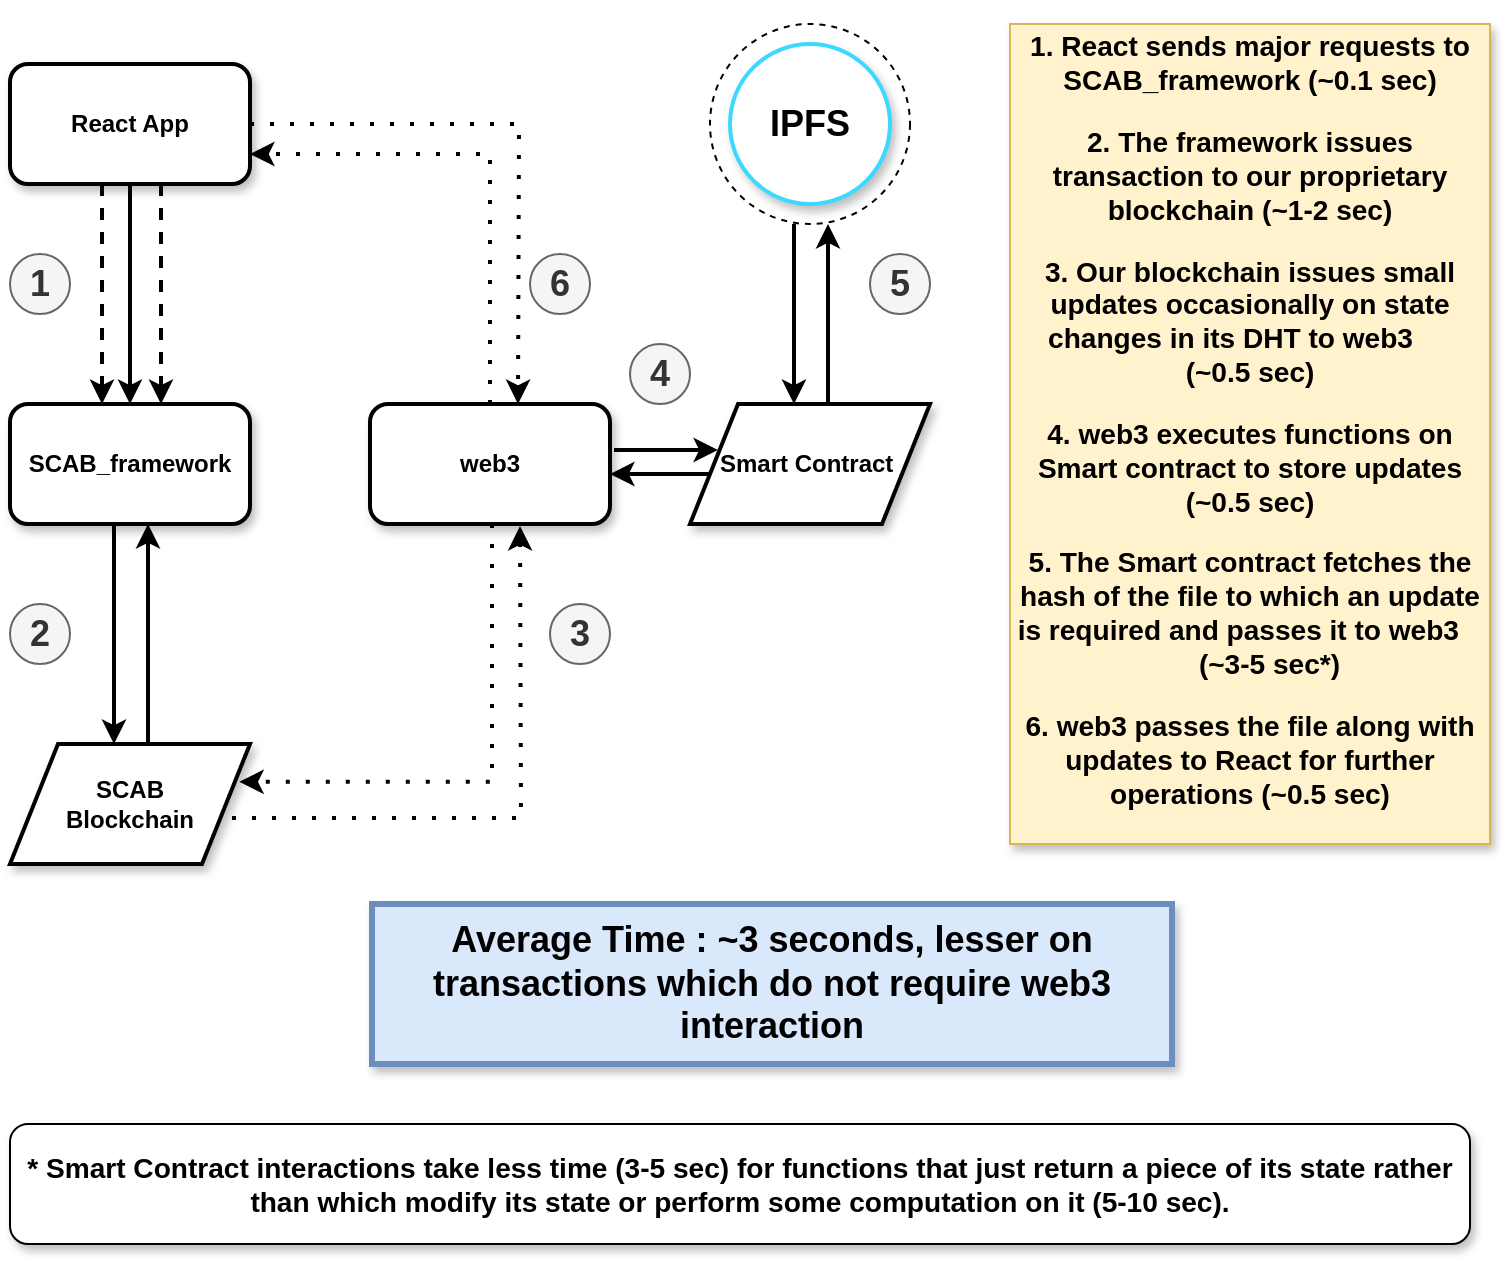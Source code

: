 <mxfile version="12.8.5" type="device"><diagram id="8Vr4UcVs7VsTHxj_2o2m" name="Page-1"><mxGraphModel dx="1422" dy="719" grid="1" gridSize="10" guides="1" tooltips="1" connect="1" arrows="1" fold="1" page="1" pageScale="1" pageWidth="827" pageHeight="1169" math="0" shadow="0"><root><mxCell id="0"/><mxCell id="1" parent="0"/><mxCell id="xr_Uk9RzrpObq3qrWg0u-3" style="edgeStyle=orthogonalEdgeStyle;rounded=0;orthogonalLoop=1;jettySize=auto;html=1;strokeWidth=2;" edge="1" parent="1" source="xr_Uk9RzrpObq3qrWg0u-1" target="xr_Uk9RzrpObq3qrWg0u-2"><mxGeometry relative="1" as="geometry"/></mxCell><mxCell id="xr_Uk9RzrpObq3qrWg0u-56" style="edgeStyle=orthogonalEdgeStyle;rounded=0;orthogonalLoop=1;jettySize=auto;html=1;dashed=1;dashPattern=1 4;strokeWidth=2;exitX=1;exitY=0.5;exitDx=0;exitDy=0;" edge="1" parent="1" source="xr_Uk9RzrpObq3qrWg0u-1"><mxGeometry relative="1" as="geometry"><mxPoint x="194" y="200" as="sourcePoint"/><mxPoint x="314" y="340" as="targetPoint"/></mxGeometry></mxCell><mxCell id="xr_Uk9RzrpObq3qrWg0u-1" value="&lt;b&gt;React App&lt;/b&gt;" style="rounded=1;whiteSpace=wrap;html=1;shadow=1;strokeWidth=2;" vertex="1" parent="1"><mxGeometry x="60" y="170" width="120" height="60" as="geometry"/></mxCell><mxCell id="xr_Uk9RzrpObq3qrWg0u-53" style="edgeStyle=orthogonalEdgeStyle;rounded=0;orthogonalLoop=1;jettySize=auto;html=1;entryX=0.5;entryY=0;entryDx=0;entryDy=0;strokeWidth=2;" edge="1" parent="1"><mxGeometry relative="1" as="geometry"><mxPoint x="112" y="400" as="sourcePoint"/><mxPoint x="112" y="510" as="targetPoint"/></mxGeometry></mxCell><mxCell id="xr_Uk9RzrpObq3qrWg0u-2" value="&lt;b&gt;SCAB_framework&lt;/b&gt;" style="rounded=1;whiteSpace=wrap;html=1;shadow=1;strokeWidth=2;" vertex="1" parent="1"><mxGeometry x="60" y="340" width="120" height="60" as="geometry"/></mxCell><mxCell id="xr_Uk9RzrpObq3qrWg0u-58" style="edgeStyle=orthogonalEdgeStyle;rounded=0;orthogonalLoop=1;jettySize=auto;html=1;entryX=1;entryY=0.5;entryDx=0;entryDy=0;strokeWidth=2;" edge="1" parent="1"><mxGeometry relative="1" as="geometry"><mxPoint x="412" y="375" as="sourcePoint"/><mxPoint x="360" y="375" as="targetPoint"/></mxGeometry></mxCell><mxCell id="xr_Uk9RzrpObq3qrWg0u-64" style="edgeStyle=orthogonalEdgeStyle;rounded=0;orthogonalLoop=1;jettySize=auto;html=1;entryX=0.5;entryY=1;entryDx=0;entryDy=0;strokeWidth=2;" edge="1" parent="1"><mxGeometry relative="1" as="geometry"><mxPoint x="469" y="340" as="sourcePoint"/><mxPoint x="469" y="250" as="targetPoint"/></mxGeometry></mxCell><mxCell id="xr_Uk9RzrpObq3qrWg0u-5" value="&lt;b&gt;Smart Contract&amp;nbsp;&lt;/b&gt;" style="shape=parallelogram;perimeter=parallelogramPerimeter;whiteSpace=wrap;html=1;shadow=1;strokeWidth=2;" vertex="1" parent="1"><mxGeometry x="400" y="340" width="120" height="60" as="geometry"/></mxCell><mxCell id="xr_Uk9RzrpObq3qrWg0u-20" value="&lt;h2&gt;1&lt;/h2&gt;" style="ellipse;whiteSpace=wrap;html=1;aspect=fixed;fillColor=#f5f5f5;strokeColor=#666666;fontColor=#333333;" vertex="1" parent="1"><mxGeometry x="60" y="265" width="30" height="30" as="geometry"/></mxCell><mxCell id="xr_Uk9RzrpObq3qrWg0u-22" value="&lt;h2&gt;2&lt;/h2&gt;" style="ellipse;whiteSpace=wrap;html=1;aspect=fixed;fillColor=#f5f5f5;strokeColor=#666666;fontColor=#333333;" vertex="1" parent="1"><mxGeometry x="60" y="440" width="30" height="30" as="geometry"/></mxCell><mxCell id="xr_Uk9RzrpObq3qrWg0u-23" value="&lt;h2&gt;3&lt;/h2&gt;" style="ellipse;whiteSpace=wrap;html=1;aspect=fixed;fillColor=#f5f5f5;strokeColor=#666666;fontColor=#333333;" vertex="1" parent="1"><mxGeometry x="330" y="440" width="30" height="30" as="geometry"/></mxCell><mxCell id="xr_Uk9RzrpObq3qrWg0u-24" value="&lt;h2&gt;6&lt;/h2&gt;" style="ellipse;whiteSpace=wrap;html=1;aspect=fixed;fillColor=#f5f5f5;strokeColor=#666666;fontColor=#333333;" vertex="1" parent="1"><mxGeometry x="320" y="265" width="30" height="30" as="geometry"/></mxCell><mxCell id="xr_Uk9RzrpObq3qrWg0u-30" value="&lt;h3&gt;1. React sends major requests to SCAB_framework (~0.1 sec)&lt;/h3&gt;&lt;div&gt;&lt;h3&gt;2. The framework issues transaction to our proprietary blockchain (~1-2 sec)&lt;/h3&gt;&lt;/div&gt;&lt;div&gt;&lt;h3&gt;3. Our blockchain issues small updates occasionally on state changes in its DHT to web3&amp;nbsp; &amp;nbsp; &amp;nbsp; (~0.5 sec)&lt;/h3&gt;&lt;/div&gt;&lt;div&gt;&lt;h3&gt;4. web3 executes functions on Smart contract to store updates (~0.5 sec)&lt;/h3&gt;&lt;/div&gt;&lt;div&gt;&lt;h3&gt;5. The Smart contract fetches the hash of the file to which an update is required and passes it to web3&amp;nbsp; &amp;nbsp; &amp;nbsp; &amp;nbsp; &amp;nbsp;(~3-5 sec*)&lt;/h3&gt;&lt;/div&gt;&lt;div&gt;&lt;h3&gt;6. web3 passes the file along with updates to React for further operations (~0.5 sec)&lt;/h3&gt;&lt;/div&gt;&lt;div&gt;&lt;br&gt;&lt;/div&gt;" style="rounded=0;whiteSpace=wrap;html=1;fillColor=#fff2cc;strokeColor=#d6b656;glass=0;shadow=1;comic=0;" vertex="1" parent="1"><mxGeometry x="560" y="150" width="240" height="410" as="geometry"/></mxCell><mxCell id="xr_Uk9RzrpObq3qrWg0u-37" value="&lt;h2&gt;Average Time : ~3 seconds, lesser on transactions which do not require web3 interaction&lt;/h2&gt;" style="rounded=0;whiteSpace=wrap;html=1;shadow=1;glass=0;comic=0;fillColor=#dae8fc;strokeColor=#6c8ebf;strokeWidth=3;" vertex="1" parent="1"><mxGeometry x="241" y="590" width="400" height="80" as="geometry"/></mxCell><mxCell id="xr_Uk9RzrpObq3qrWg0u-42" value="" style="endArrow=classic;html=1;strokeWidth=2;dashed=1;exitX=0.75;exitY=1;exitDx=0;exitDy=0;entryX=0.75;entryY=0;entryDx=0;entryDy=0;" edge="1" parent="1"><mxGeometry width="50" height="50" relative="1" as="geometry"><mxPoint x="135.5" y="230" as="sourcePoint"/><mxPoint x="135.5" y="340" as="targetPoint"/></mxGeometry></mxCell><mxCell id="xr_Uk9RzrpObq3qrWg0u-43" value="" style="endArrow=classic;html=1;strokeWidth=2;dashed=1;exitX=0.75;exitY=1;exitDx=0;exitDy=0;entryX=0.75;entryY=0;entryDx=0;entryDy=0;" edge="1" parent="1"><mxGeometry width="50" height="50" relative="1" as="geometry"><mxPoint x="106" y="230" as="sourcePoint"/><mxPoint x="106" y="340" as="targetPoint"/></mxGeometry></mxCell><mxCell id="xr_Uk9RzrpObq3qrWg0u-57" style="edgeStyle=orthogonalEdgeStyle;rounded=0;orthogonalLoop=1;jettySize=auto;html=1;entryX=0;entryY=0.5;entryDx=0;entryDy=0;strokeWidth=2;" edge="1" parent="1"><mxGeometry relative="1" as="geometry"><mxPoint x="362" y="363" as="sourcePoint"/><mxPoint x="414" y="363" as="targetPoint"/></mxGeometry></mxCell><mxCell id="xr_Uk9RzrpObq3qrWg0u-44" value="&lt;b&gt;web3&lt;/b&gt;" style="rounded=1;whiteSpace=wrap;html=1;shadow=1;strokeWidth=2;" vertex="1" parent="1"><mxGeometry x="240" y="340" width="120" height="60" as="geometry"/></mxCell><mxCell id="xr_Uk9RzrpObq3qrWg0u-50" style="edgeStyle=orthogonalEdgeStyle;rounded=0;orthogonalLoop=1;jettySize=auto;html=1;entryX=0.5;entryY=1;entryDx=0;entryDy=0;strokeWidth=2;" edge="1" parent="1"><mxGeometry relative="1" as="geometry"><mxPoint x="129" y="510" as="sourcePoint"/><mxPoint x="129" y="400" as="targetPoint"/></mxGeometry></mxCell><mxCell id="xr_Uk9RzrpObq3qrWg0u-54" style="edgeStyle=orthogonalEdgeStyle;rounded=0;orthogonalLoop=1;jettySize=auto;html=1;entryX=0.5;entryY=1;entryDx=0;entryDy=0;strokeWidth=2;dashed=1;dashPattern=1 4;exitX=0.925;exitY=0.617;exitDx=0;exitDy=0;exitPerimeter=0;" edge="1" parent="1" source="xr_Uk9RzrpObq3qrWg0u-47"><mxGeometry relative="1" as="geometry"><mxPoint x="183" y="541" as="sourcePoint"/><mxPoint x="315" y="401" as="targetPoint"/></mxGeometry></mxCell><mxCell id="xr_Uk9RzrpObq3qrWg0u-47" value="&lt;b&gt;SCAB&lt;br&gt;Blockchain&lt;br&gt;&lt;/b&gt;" style="shape=parallelogram;perimeter=parallelogramPerimeter;whiteSpace=wrap;html=1;shadow=1;strokeWidth=2;" vertex="1" parent="1"><mxGeometry x="60" y="510" width="120" height="60" as="geometry"/></mxCell><mxCell id="xr_Uk9RzrpObq3qrWg0u-60" style="edgeStyle=orthogonalEdgeStyle;rounded=0;orthogonalLoop=1;jettySize=auto;html=1;dashed=1;dashPattern=1 4;strokeWidth=2;entryX=1;entryY=0.75;entryDx=0;entryDy=0;exitX=0.5;exitY=0;exitDx=0;exitDy=0;" edge="1" parent="1" source="xr_Uk9RzrpObq3qrWg0u-44" target="xr_Uk9RzrpObq3qrWg0u-1"><mxGeometry relative="1" as="geometry"><mxPoint x="330" y="70" as="sourcePoint"/><mxPoint x="450" y="210" as="targetPoint"/></mxGeometry></mxCell><mxCell id="xr_Uk9RzrpObq3qrWg0u-61" style="edgeStyle=orthogonalEdgeStyle;rounded=0;orthogonalLoop=1;jettySize=auto;html=1;strokeWidth=2;dashed=1;dashPattern=1 4;entryX=1;entryY=0.75;entryDx=0;entryDy=0;elbow=vertical;" edge="1" parent="1"><mxGeometry relative="1" as="geometry"><mxPoint x="301" y="400" as="sourcePoint"/><mxPoint x="174.636" y="528.909" as="targetPoint"/><Array as="points"><mxPoint x="301" y="529"/></Array></mxGeometry></mxCell><mxCell id="xr_Uk9RzrpObq3qrWg0u-62" value="&lt;h2&gt;IPFS&lt;/h2&gt;" style="ellipse;whiteSpace=wrap;html=1;aspect=fixed;rounded=0;shadow=1;glass=0;comic=0;strokeColor=#3BD8FF;strokeWidth=2;" vertex="1" parent="1"><mxGeometry x="420" y="160" width="80" height="80" as="geometry"/></mxCell><mxCell id="xr_Uk9RzrpObq3qrWg0u-65" style="edgeStyle=orthogonalEdgeStyle;rounded=0;orthogonalLoop=1;jettySize=auto;html=1;entryX=0.5;entryY=0;entryDx=0;entryDy=0;strokeWidth=2;" edge="1" parent="1"><mxGeometry relative="1" as="geometry"><mxPoint x="452" y="250" as="sourcePoint"/><mxPoint x="452" y="340" as="targetPoint"/></mxGeometry></mxCell><mxCell id="xr_Uk9RzrpObq3qrWg0u-63" value="" style="ellipse;whiteSpace=wrap;html=1;aspect=fixed;rounded=0;shadow=0;glass=0;comic=0;strokeColor=#000000;strokeWidth=1;fillColor=none;dashed=1;" vertex="1" parent="1"><mxGeometry x="410" y="150" width="100" height="100" as="geometry"/></mxCell><mxCell id="xr_Uk9RzrpObq3qrWg0u-67" value="&lt;h2&gt;4&lt;/h2&gt;" style="ellipse;whiteSpace=wrap;html=1;aspect=fixed;fillColor=#f5f5f5;strokeColor=#666666;fontColor=#333333;" vertex="1" parent="1"><mxGeometry x="370" y="310" width="30" height="30" as="geometry"/></mxCell><mxCell id="xr_Uk9RzrpObq3qrWg0u-68" value="&lt;h2&gt;5&lt;/h2&gt;" style="ellipse;whiteSpace=wrap;html=1;aspect=fixed;fillColor=#f5f5f5;strokeColor=#666666;fontColor=#333333;" vertex="1" parent="1"><mxGeometry x="490" y="265" width="30" height="30" as="geometry"/></mxCell><mxCell id="xr_Uk9RzrpObq3qrWg0u-71" value="&lt;h3&gt;* Smart Contract interactions take less time (3-5 sec) for functions that just return a piece of its state rather than which modify its state or perform some computation on it (5-10 sec).&lt;/h3&gt;" style="rounded=1;whiteSpace=wrap;html=1;shadow=1;glass=0;comic=0;strokeWidth=1;fillColor=#ffffff;gradientColor=none;" vertex="1" parent="1"><mxGeometry x="60" y="700" width="730" height="60" as="geometry"/></mxCell></root></mxGraphModel></diagram></mxfile>